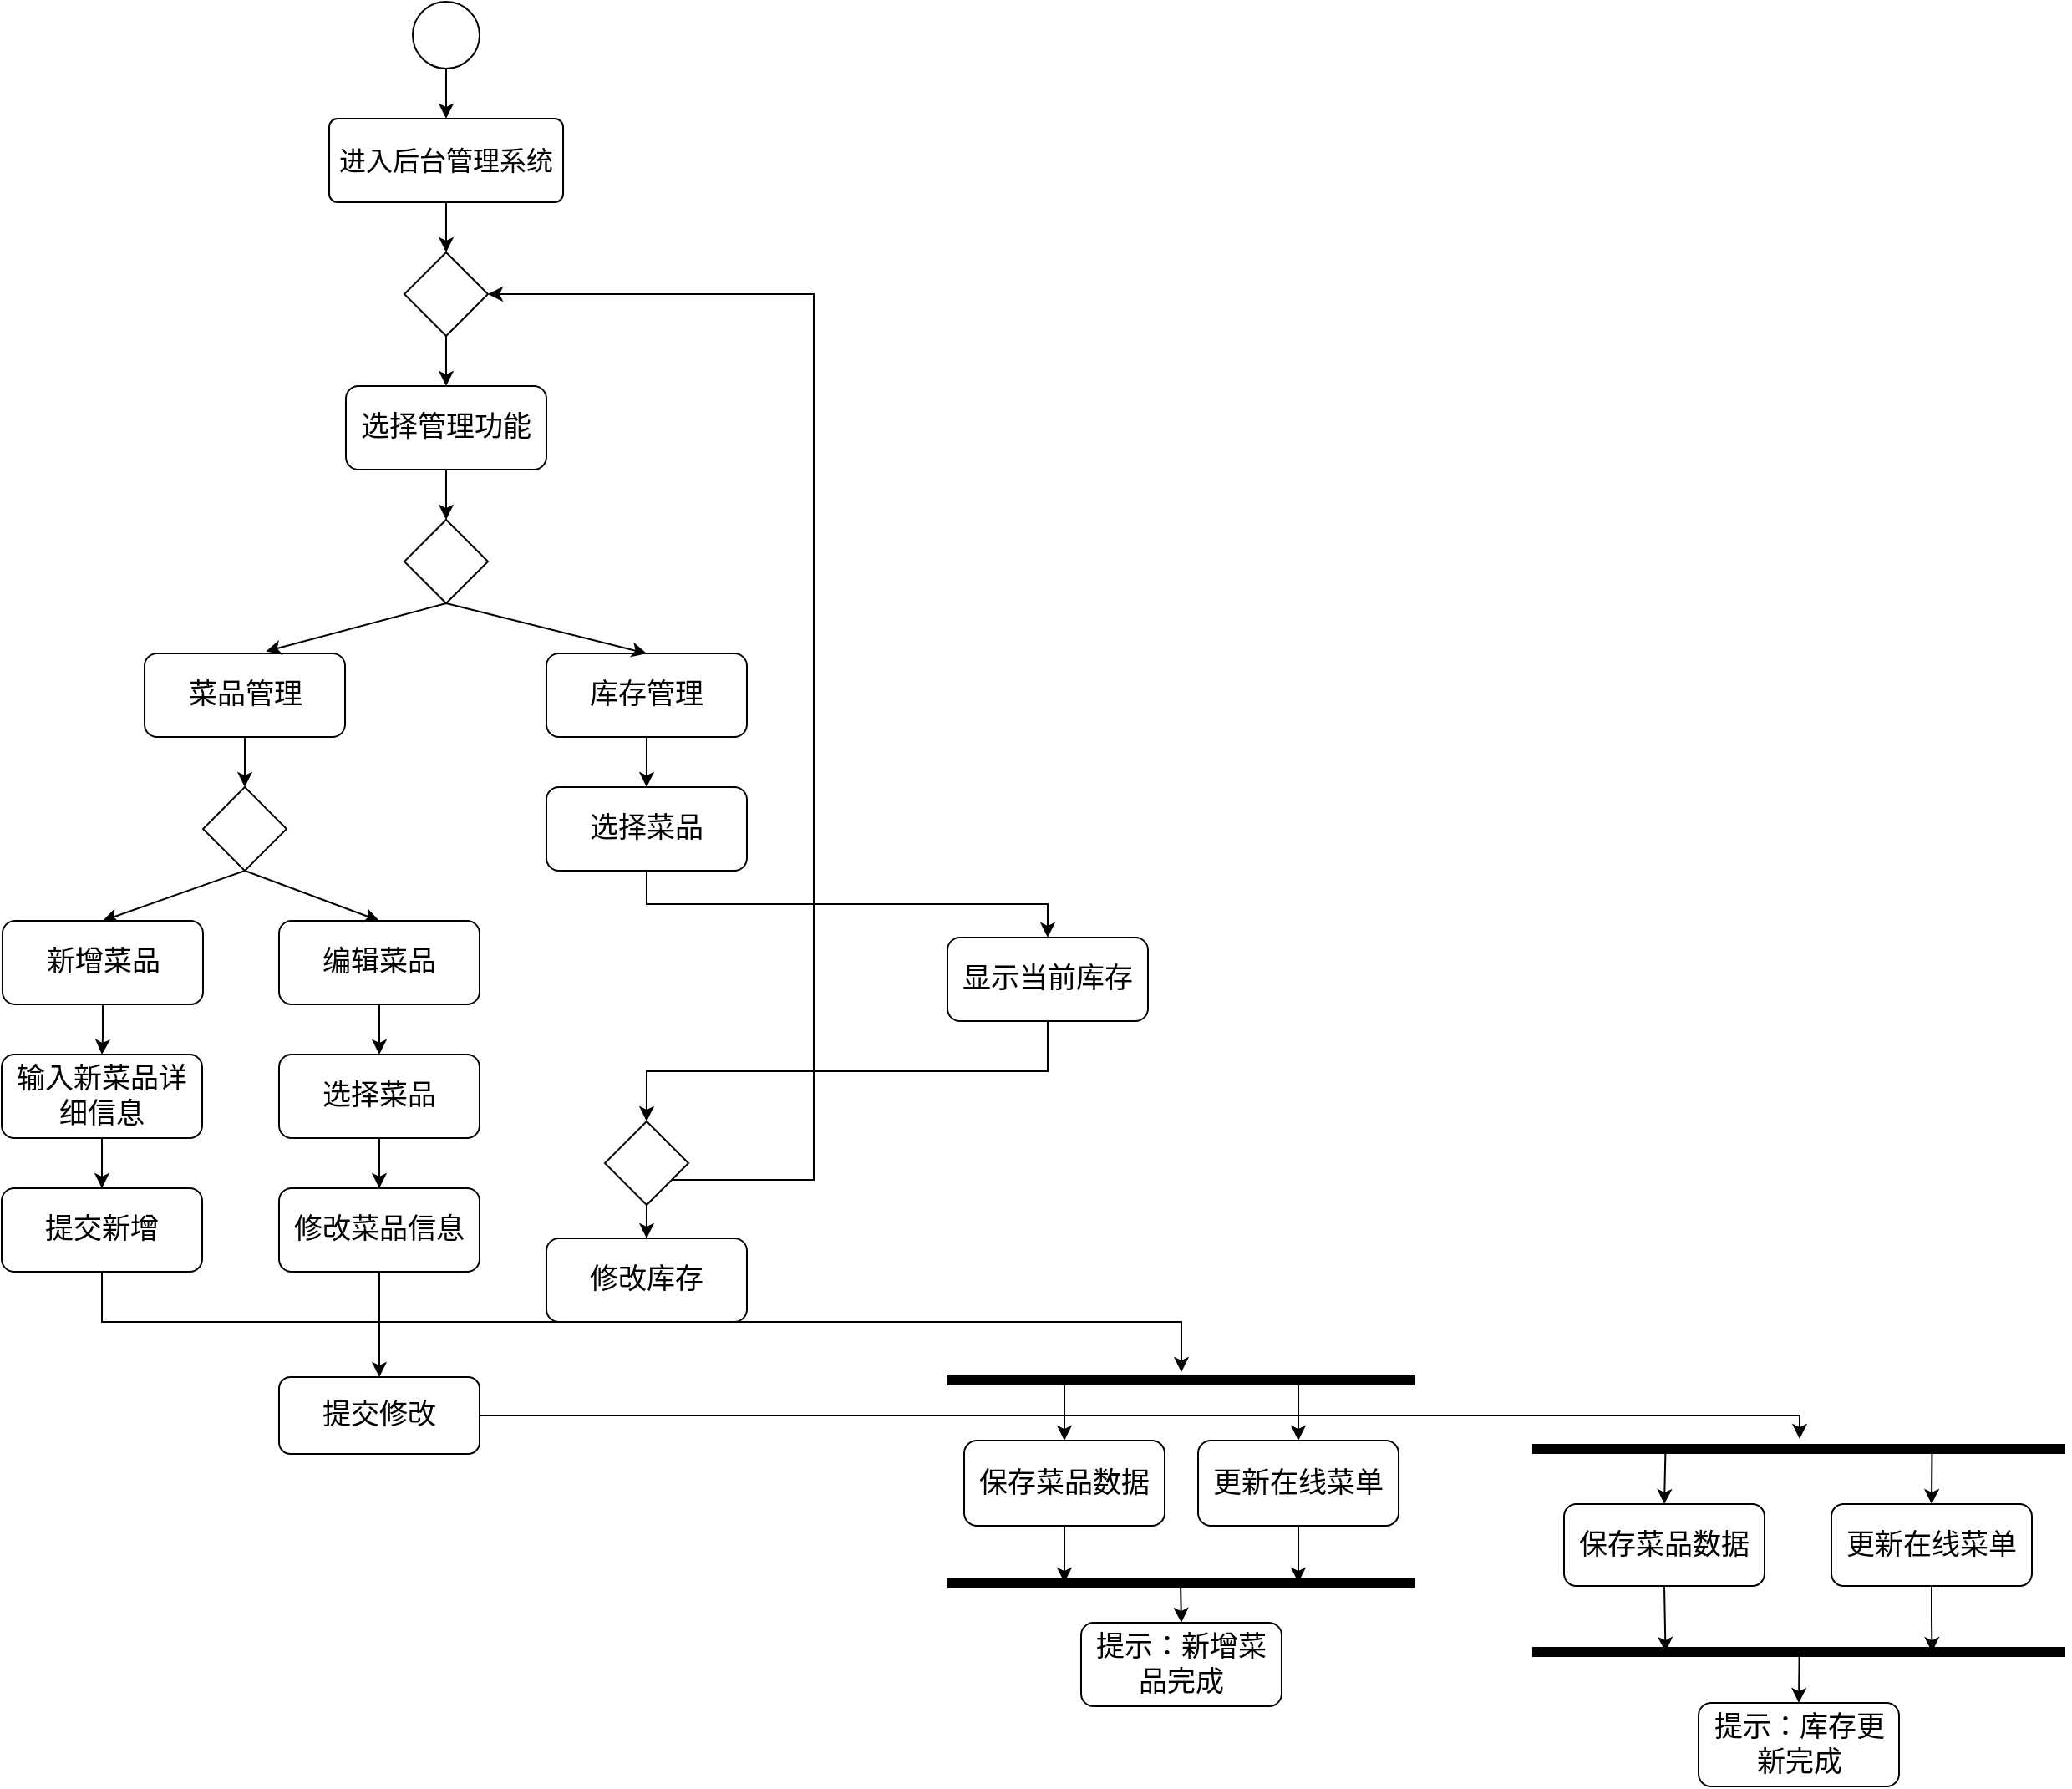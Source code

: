 <mxfile version="27.0.5">
  <diagram name="第 1 页" id="OfFDXcEh4mvgwOR_4sZM">
    <mxGraphModel dx="2781" dy="1094" grid="1" gridSize="10" guides="1" tooltips="1" connect="1" arrows="1" fold="1" page="1" pageScale="1" pageWidth="827" pageHeight="1169" math="0" shadow="0">
      <root>
        <mxCell id="0" />
        <mxCell id="1" parent="0" />
        <mxCell id="ZkD1P1Wt4bG5LlNcU552-23" style="edgeStyle=orthogonalEdgeStyle;rounded=0;orthogonalLoop=1;jettySize=auto;html=1;exitX=0.5;exitY=1;exitDx=0;exitDy=0;labelBackgroundColor=none;fontColor=default;" edge="1" parent="1" source="jzol34q8vQIkxrYHAkH4-21" target="wrpRZbD9yLnscSps5DgX-5">
          <mxGeometry relative="1" as="geometry" />
        </mxCell>
        <mxCell id="ZkD1P1Wt4bG5LlNcU552-22" style="edgeStyle=orthogonalEdgeStyle;rounded=0;orthogonalLoop=1;jettySize=auto;html=1;exitX=0.5;exitY=1;exitDx=0;exitDy=0;entryX=0.5;entryY=0;entryDx=0;entryDy=0;labelBackgroundColor=none;fontColor=default;" edge="1" parent="1" source="wrpRZbD9yLnscSps5DgX-1" target="ZkD1P1Wt4bG5LlNcU552-5">
          <mxGeometry relative="1" as="geometry" />
        </mxCell>
        <mxCell id="ZkD1P1Wt4bG5LlNcU552-24" style="edgeStyle=orthogonalEdgeStyle;rounded=0;orthogonalLoop=1;jettySize=auto;html=1;exitX=0.5;exitY=1;exitDx=0;exitDy=0;entryX=0.5;entryY=0;entryDx=0;entryDy=0;labelBackgroundColor=none;fontColor=default;" edge="1" parent="1" source="wrpRZbD9yLnscSps5DgX-5" target="ZkD1P1Wt4bG5LlNcU552-4">
          <mxGeometry relative="1" as="geometry" />
        </mxCell>
        <mxCell id="wrpRZbD9yLnscSps5DgX-5" value="输入新菜品详细信息" style="rounded=1;whiteSpace=wrap;html=1;fontSize=17;fontFamily=黑体;labelBackgroundColor=none;" parent="1" vertex="1">
          <mxGeometry x="-46" y="790" width="120" height="50" as="geometry" />
        </mxCell>
        <mxCell id="ZkD1P1Wt4bG5LlNcU552-37" style="edgeStyle=orthogonalEdgeStyle;rounded=0;orthogonalLoop=1;jettySize=auto;html=1;exitX=0.5;exitY=1;exitDx=0;exitDy=0;labelBackgroundColor=none;fontColor=default;" edge="1" parent="1" source="ZkD1P1Wt4bG5LlNcU552-4" target="ZkD1P1Wt4bG5LlNcU552-36">
          <mxGeometry relative="1" as="geometry" />
        </mxCell>
        <mxCell id="ZkD1P1Wt4bG5LlNcU552-4" value="提交新增" style="rounded=1;whiteSpace=wrap;html=1;fontSize=17;fontFamily=黑体;labelBackgroundColor=none;" vertex="1" parent="1">
          <mxGeometry x="-46" y="870" width="120" height="50" as="geometry" />
        </mxCell>
        <mxCell id="ZkD1P1Wt4bG5LlNcU552-25" style="edgeStyle=orthogonalEdgeStyle;rounded=0;orthogonalLoop=1;jettySize=auto;html=1;exitX=0.5;exitY=1;exitDx=0;exitDy=0;labelBackgroundColor=none;fontColor=default;" edge="1" parent="1" source="ZkD1P1Wt4bG5LlNcU552-5" target="ZkD1P1Wt4bG5LlNcU552-6">
          <mxGeometry relative="1" as="geometry" />
        </mxCell>
        <mxCell id="ZkD1P1Wt4bG5LlNcU552-5" value="选择菜品" style="rounded=1;whiteSpace=wrap;html=1;fontSize=17;fontFamily=黑体;labelBackgroundColor=none;" vertex="1" parent="1">
          <mxGeometry x="120" y="790" width="120" height="50" as="geometry" />
        </mxCell>
        <mxCell id="ZkD1P1Wt4bG5LlNcU552-26" style="edgeStyle=orthogonalEdgeStyle;rounded=0;orthogonalLoop=1;jettySize=auto;html=1;exitX=0.5;exitY=1;exitDx=0;exitDy=0;entryX=0.5;entryY=0;entryDx=0;entryDy=0;labelBackgroundColor=none;fontColor=default;" edge="1" parent="1" source="ZkD1P1Wt4bG5LlNcU552-6" target="ZkD1P1Wt4bG5LlNcU552-7">
          <mxGeometry relative="1" as="geometry" />
        </mxCell>
        <mxCell id="ZkD1P1Wt4bG5LlNcU552-6" value="修改菜品信息" style="rounded=1;whiteSpace=wrap;html=1;fontSize=17;fontFamily=黑体;labelBackgroundColor=none;" vertex="1" parent="1">
          <mxGeometry x="120" y="870" width="120" height="50" as="geometry" />
        </mxCell>
        <mxCell id="ZkD1P1Wt4bG5LlNcU552-7" value="提交修改" style="rounded=1;whiteSpace=wrap;html=1;fontSize=17;fontFamily=黑体;labelBackgroundColor=none;" vertex="1" parent="1">
          <mxGeometry x="120" y="983" width="120" height="46" as="geometry" />
        </mxCell>
        <mxCell id="ZkD1P1Wt4bG5LlNcU552-16" style="edgeStyle=orthogonalEdgeStyle;rounded=0;orthogonalLoop=1;jettySize=auto;html=1;exitX=0.5;exitY=1;exitDx=0;exitDy=0;labelBackgroundColor=none;fontColor=default;" edge="1" parent="1" source="ZkD1P1Wt4bG5LlNcU552-8" target="ZkD1P1Wt4bG5LlNcU552-14">
          <mxGeometry relative="1" as="geometry" />
        </mxCell>
        <mxCell id="ZkD1P1Wt4bG5LlNcU552-8" value="选择菜品" style="rounded=1;whiteSpace=wrap;html=1;fontSize=17;fontFamily=黑体;labelBackgroundColor=none;" vertex="1" parent="1">
          <mxGeometry x="280" y="630" width="120" height="50" as="geometry" />
        </mxCell>
        <mxCell id="ZkD1P1Wt4bG5LlNcU552-80" style="edgeStyle=orthogonalEdgeStyle;rounded=0;orthogonalLoop=1;jettySize=auto;html=1;exitX=0.5;exitY=1;exitDx=0;exitDy=0;labelBackgroundColor=none;fontColor=default;" edge="1" parent="1" source="ZkD1P1Wt4bG5LlNcU552-14" target="ZkD1P1Wt4bG5LlNcU552-15">
          <mxGeometry relative="1" as="geometry" />
        </mxCell>
        <mxCell id="ZkD1P1Wt4bG5LlNcU552-14" value="显示当前库存" style="rounded=1;whiteSpace=wrap;html=1;fontSize=17;fontFamily=黑体;labelBackgroundColor=none;" vertex="1" parent="1">
          <mxGeometry x="520" y="720" width="120" height="50" as="geometry" />
        </mxCell>
        <mxCell id="ZkD1P1Wt4bG5LlNcU552-81" style="edgeStyle=orthogonalEdgeStyle;rounded=0;orthogonalLoop=1;jettySize=auto;html=1;entryX=0.5;entryY=0;entryDx=0;entryDy=0;labelBackgroundColor=none;fontColor=default;" edge="1" parent="1" source="ZkD1P1Wt4bG5LlNcU552-15" target="ZkD1P1Wt4bG5LlNcU552-18">
          <mxGeometry relative="1" as="geometry" />
        </mxCell>
        <mxCell id="ZkD1P1Wt4bG5LlNcU552-82" style="edgeStyle=orthogonalEdgeStyle;rounded=0;orthogonalLoop=1;jettySize=auto;html=1;entryX=1;entryY=0.5;entryDx=0;entryDy=0;labelBackgroundColor=none;fontColor=default;" edge="1" parent="1" source="ZkD1P1Wt4bG5LlNcU552-15" target="ZkD1P1Wt4bG5LlNcU552-1">
          <mxGeometry relative="1" as="geometry">
            <Array as="points">
              <mxPoint x="440" y="865" />
              <mxPoint x="440" y="335" />
            </Array>
          </mxGeometry>
        </mxCell>
        <mxCell id="ZkD1P1Wt4bG5LlNcU552-15" value="" style="rhombus;whiteSpace=wrap;html=1;labelBackgroundColor=none;" vertex="1" parent="1">
          <mxGeometry x="315" y="830" width="50" height="50" as="geometry" />
        </mxCell>
        <mxCell id="ZkD1P1Wt4bG5LlNcU552-18" value="修改库存" style="rounded=1;whiteSpace=wrap;html=1;fontSize=17;fontFamily=黑体;labelBackgroundColor=none;" vertex="1" parent="1">
          <mxGeometry x="280" y="900" width="120" height="50" as="geometry" />
        </mxCell>
        <mxCell id="ZkD1P1Wt4bG5LlNcU552-40" style="edgeStyle=orthogonalEdgeStyle;rounded=0;orthogonalLoop=1;jettySize=auto;html=1;exitX=0.75;exitY=0.5;exitDx=0;exitDy=0;exitPerimeter=0;entryX=0.5;entryY=0;entryDx=0;entryDy=0;labelBackgroundColor=none;fontColor=default;" edge="1" parent="1" source="ZkD1P1Wt4bG5LlNcU552-30" target="ZkD1P1Wt4bG5LlNcU552-35">
          <mxGeometry relative="1" as="geometry" />
        </mxCell>
        <mxCell id="ZkD1P1Wt4bG5LlNcU552-41" style="edgeStyle=orthogonalEdgeStyle;rounded=0;orthogonalLoop=1;jettySize=auto;html=1;exitX=0.25;exitY=0.5;exitDx=0;exitDy=0;exitPerimeter=0;entryX=0.5;entryY=0;entryDx=0;entryDy=0;labelBackgroundColor=none;fontColor=default;" edge="1" parent="1" source="ZkD1P1Wt4bG5LlNcU552-30" target="ZkD1P1Wt4bG5LlNcU552-34">
          <mxGeometry relative="1" as="geometry" />
        </mxCell>
        <mxCell id="ZkD1P1Wt4bG5LlNcU552-30" value="" style="shape=line;html=1;strokeWidth=6;labelBackgroundColor=none;" vertex="1" parent="1">
          <mxGeometry x="870" y="1021" width="319" height="10" as="geometry" />
        </mxCell>
        <mxCell id="ZkD1P1Wt4bG5LlNcU552-34" value="保存菜品数据" style="rounded=1;whiteSpace=wrap;html=1;fontFamily=黑体;fontSize=17;labelBackgroundColor=none;" vertex="1" parent="1">
          <mxGeometry x="889" y="1059" width="120" height="49" as="geometry" />
        </mxCell>
        <mxCell id="ZkD1P1Wt4bG5LlNcU552-35" value="更新在线菜单" style="rounded=1;whiteSpace=wrap;html=1;fontSize=17;fontFamily=黑体;labelBackgroundColor=none;" vertex="1" parent="1">
          <mxGeometry x="1049" y="1059" width="120" height="49" as="geometry" />
        </mxCell>
        <mxCell id="ZkD1P1Wt4bG5LlNcU552-44" style="edgeStyle=orthogonalEdgeStyle;rounded=0;orthogonalLoop=1;jettySize=auto;html=1;exitX=0.25;exitY=0.5;exitDx=0;exitDy=0;exitPerimeter=0;labelBackgroundColor=none;fontColor=default;" edge="1" parent="1" source="ZkD1P1Wt4bG5LlNcU552-36" target="ZkD1P1Wt4bG5LlNcU552-42">
          <mxGeometry relative="1" as="geometry" />
        </mxCell>
        <mxCell id="ZkD1P1Wt4bG5LlNcU552-45" style="edgeStyle=orthogonalEdgeStyle;rounded=0;orthogonalLoop=1;jettySize=auto;html=1;exitX=0.75;exitY=0.5;exitDx=0;exitDy=0;exitPerimeter=0;entryX=0.5;entryY=0;entryDx=0;entryDy=0;labelBackgroundColor=none;fontColor=default;" edge="1" parent="1" source="ZkD1P1Wt4bG5LlNcU552-36" target="ZkD1P1Wt4bG5LlNcU552-43">
          <mxGeometry relative="1" as="geometry">
            <mxPoint x="710" y="1090" as="targetPoint" />
          </mxGeometry>
        </mxCell>
        <mxCell id="ZkD1P1Wt4bG5LlNcU552-36" value="" style="shape=line;html=1;strokeWidth=6;labelBackgroundColor=none;" vertex="1" parent="1">
          <mxGeometry x="520" y="980" width="280" height="10" as="geometry" />
        </mxCell>
        <mxCell id="ZkD1P1Wt4bG5LlNcU552-42" value="保存菜品数据" style="rounded=1;whiteSpace=wrap;html=1;fontSize=17;fontFamily=黑体;labelBackgroundColor=none;" vertex="1" parent="1">
          <mxGeometry x="530" y="1021" width="120" height="51" as="geometry" />
        </mxCell>
        <mxCell id="ZkD1P1Wt4bG5LlNcU552-43" value="更新在线菜单" style="rounded=1;whiteSpace=wrap;html=1;fontSize=17;fontFamily=黑体;labelBackgroundColor=none;" vertex="1" parent="1">
          <mxGeometry x="670" y="1021" width="120" height="51" as="geometry" />
        </mxCell>
        <mxCell id="ZkD1P1Wt4bG5LlNcU552-50" style="edgeStyle=orthogonalEdgeStyle;rounded=0;orthogonalLoop=1;jettySize=auto;html=1;entryX=0.5;entryY=0;entryDx=0;entryDy=0;exitX=0.498;exitY=0.212;exitDx=0;exitDy=0;exitPerimeter=0;labelBackgroundColor=none;fontColor=default;" edge="1" parent="1" source="ZkD1P1Wt4bG5LlNcU552-46" target="ZkD1P1Wt4bG5LlNcU552-49">
          <mxGeometry relative="1" as="geometry" />
        </mxCell>
        <mxCell id="ZkD1P1Wt4bG5LlNcU552-46" value="" style="shape=line;html=1;strokeWidth=6;labelBackgroundColor=none;" vertex="1" parent="1">
          <mxGeometry x="520" y="1101" width="280" height="10" as="geometry" />
        </mxCell>
        <mxCell id="ZkD1P1Wt4bG5LlNcU552-47" style="edgeStyle=orthogonalEdgeStyle;rounded=0;orthogonalLoop=1;jettySize=auto;html=1;exitX=0.5;exitY=1;exitDx=0;exitDy=0;entryX=0.25;entryY=0.5;entryDx=0;entryDy=0;entryPerimeter=0;labelBackgroundColor=none;fontColor=default;" edge="1" parent="1" source="ZkD1P1Wt4bG5LlNcU552-42" target="ZkD1P1Wt4bG5LlNcU552-46">
          <mxGeometry relative="1" as="geometry" />
        </mxCell>
        <mxCell id="ZkD1P1Wt4bG5LlNcU552-48" style="edgeStyle=orthogonalEdgeStyle;rounded=0;orthogonalLoop=1;jettySize=auto;html=1;exitX=0.5;exitY=1;exitDx=0;exitDy=0;entryX=0.75;entryY=0.5;entryDx=0;entryDy=0;entryPerimeter=0;labelBackgroundColor=none;fontColor=default;" edge="1" parent="1" source="ZkD1P1Wt4bG5LlNcU552-43" target="ZkD1P1Wt4bG5LlNcU552-46">
          <mxGeometry relative="1" as="geometry">
            <mxPoint x="710" y="1101" as="sourcePoint" />
          </mxGeometry>
        </mxCell>
        <mxCell id="ZkD1P1Wt4bG5LlNcU552-49" value="提示：新增菜品完成" style="rounded=1;whiteSpace=wrap;html=1;fontSize=17;fontFamily=黑体;labelBackgroundColor=none;" vertex="1" parent="1">
          <mxGeometry x="600" y="1130" width="120" height="50" as="geometry" />
        </mxCell>
        <mxCell id="ZkD1P1Wt4bG5LlNcU552-51" value="提示：库存更新&lt;span style=&quot;background-color: transparent; color: light-dark(rgb(0, 0, 0), rgb(255, 255, 255));&quot;&gt;完成&lt;/span&gt;" style="rounded=1;whiteSpace=wrap;html=1;fontSize=17;fontFamily=黑体;labelBackgroundColor=none;" vertex="1" parent="1">
          <mxGeometry x="969.5" y="1178" width="120" height="50" as="geometry" />
        </mxCell>
        <mxCell id="ZkD1P1Wt4bG5LlNcU552-77" style="edgeStyle=orthogonalEdgeStyle;rounded=0;orthogonalLoop=1;jettySize=auto;html=1;entryX=0.5;entryY=0;entryDx=0;entryDy=0;labelBackgroundColor=none;fontColor=default;" edge="1" parent="1" source="jzol34q8vQIkxrYHAkH4-4" target="ZkD1P1Wt4bG5LlNcU552-1">
          <mxGeometry relative="1" as="geometry" />
        </mxCell>
        <mxCell id="jzol34q8vQIkxrYHAkH4-4" value="&lt;font style=&quot;vertical-align: inherit;&quot;&gt;&lt;font style=&quot;vertical-align: inherit; font-size: 16px;&quot;&gt;进入后台管理系统&lt;/font&gt;&lt;/font&gt;" style="html=1;align=center;verticalAlign=middle;rounded=1;absoluteArcSize=1;arcSize=10;dashed=0;whiteSpace=wrap;labelBackgroundColor=none;" parent="1" vertex="1">
          <mxGeometry x="150" y="230" width="140" height="50" as="geometry" />
        </mxCell>
        <mxCell id="ZkD1P1Wt4bG5LlNcU552-1" value="" style="rhombus;whiteSpace=wrap;html=1;labelBackgroundColor=none;" vertex="1" parent="1">
          <mxGeometry x="195" y="310" width="50" height="50" as="geometry" />
        </mxCell>
        <mxCell id="ZkD1P1Wt4bG5LlNcU552-73" style="edgeStyle=orthogonalEdgeStyle;rounded=0;orthogonalLoop=1;jettySize=auto;html=1;exitX=0.5;exitY=1;exitDx=0;exitDy=0;labelBackgroundColor=none;fontColor=default;" edge="1" parent="1" source="jzol34q8vQIkxrYHAkH4-8" target="jzol34q8vQIkxrYHAkH4-11">
          <mxGeometry relative="1" as="geometry" />
        </mxCell>
        <mxCell id="jzol34q8vQIkxrYHAkH4-8" value="&lt;font face=&quot;黑体&quot; style=&quot;font-size: 17px;&quot;&gt;选择管理功能&lt;/font&gt;" style="rounded=1;whiteSpace=wrap;html=1;labelBackgroundColor=none;" parent="1" vertex="1">
          <mxGeometry x="160" y="390" width="120" height="50" as="geometry" />
        </mxCell>
        <mxCell id="ZkD1P1Wt4bG5LlNcU552-2" style="edgeStyle=orthogonalEdgeStyle;rounded=0;orthogonalLoop=1;jettySize=auto;html=1;entryX=0.5;entryY=0;entryDx=0;entryDy=0;labelBackgroundColor=none;fontColor=default;" edge="1" parent="1" source="ZkD1P1Wt4bG5LlNcU552-1" target="jzol34q8vQIkxrYHAkH4-8">
          <mxGeometry relative="1" as="geometry" />
        </mxCell>
        <mxCell id="jzol34q8vQIkxrYHAkH4-11" value="" style="rhombus;whiteSpace=wrap;html=1;labelBackgroundColor=none;" parent="1" vertex="1">
          <mxGeometry x="195" y="470" width="50" height="50" as="geometry" />
        </mxCell>
        <mxCell id="jzol34q8vQIkxrYHAkH4-13" value="&lt;font style=&quot;vertical-align: inherit;&quot;&gt;&lt;font face=&quot;黑体&quot; style=&quot;vertical-align: inherit; font-size: 17px;&quot;&gt;菜品管理&lt;/font&gt;&lt;/font&gt;" style="rounded=1;whiteSpace=wrap;html=1;labelBackgroundColor=none;" parent="1" vertex="1">
          <mxGeometry x="39.5" y="550" width="120" height="50" as="geometry" />
        </mxCell>
        <mxCell id="jzol34q8vQIkxrYHAkH4-16" style="rounded=0;orthogonalLoop=1;jettySize=auto;html=1;exitX=0.5;exitY=1;exitDx=0;exitDy=0;entryX=0.606;entryY=-0.024;entryDx=0;entryDy=0;entryPerimeter=0;labelBackgroundColor=none;fontColor=default;" parent="1" source="jzol34q8vQIkxrYHAkH4-11" target="jzol34q8vQIkxrYHAkH4-13" edge="1">
          <mxGeometry relative="1" as="geometry" />
        </mxCell>
        <mxCell id="ZkD1P1Wt4bG5LlNcU552-78" style="edgeStyle=orthogonalEdgeStyle;rounded=0;orthogonalLoop=1;jettySize=auto;html=1;entryX=0.5;entryY=0;entryDx=0;entryDy=0;labelBackgroundColor=none;fontColor=default;" edge="1" parent="1" source="jzol34q8vQIkxrYHAkH4-14" target="ZkD1P1Wt4bG5LlNcU552-8">
          <mxGeometry relative="1" as="geometry" />
        </mxCell>
        <mxCell id="jzol34q8vQIkxrYHAkH4-14" value="&lt;font style=&quot;vertical-align: inherit;&quot;&gt;&lt;font style=&quot;vertical-align: inherit;&quot;&gt;&lt;font style=&quot;vertical-align: inherit;&quot;&gt;&lt;font face=&quot;黑体&quot; style=&quot;vertical-align: inherit; font-size: 17px;&quot;&gt;库存管理&lt;/font&gt;&lt;/font&gt;&lt;/font&gt;&lt;/font&gt;" style="rounded=1;whiteSpace=wrap;html=1;labelBackgroundColor=none;" parent="1" vertex="1">
          <mxGeometry x="280" y="550" width="120" height="50" as="geometry" />
        </mxCell>
        <mxCell id="jzol34q8vQIkxrYHAkH4-17" style="rounded=0;orthogonalLoop=1;jettySize=auto;html=1;exitX=0.5;exitY=1;exitDx=0;exitDy=0;entryX=0.5;entryY=0;entryDx=0;entryDy=0;labelBackgroundColor=none;fontColor=default;" parent="1" source="jzol34q8vQIkxrYHAkH4-11" target="jzol34q8vQIkxrYHAkH4-14" edge="1">
          <mxGeometry relative="1" as="geometry" />
        </mxCell>
        <mxCell id="jzol34q8vQIkxrYHAkH4-19" value="" style="rhombus;whiteSpace=wrap;html=1;labelBackgroundColor=none;" parent="1" vertex="1">
          <mxGeometry x="74.5" y="630" width="50" height="50" as="geometry" />
        </mxCell>
        <mxCell id="jzol34q8vQIkxrYHAkH4-20" style="edgeStyle=orthogonalEdgeStyle;rounded=0;orthogonalLoop=1;jettySize=auto;html=1;entryX=0.5;entryY=0;entryDx=0;entryDy=0;labelBackgroundColor=none;fontColor=default;" parent="1" source="jzol34q8vQIkxrYHAkH4-13" target="jzol34q8vQIkxrYHAkH4-19" edge="1">
          <mxGeometry relative="1" as="geometry" />
        </mxCell>
        <mxCell id="wrpRZbD9yLnscSps5DgX-3" style="rounded=0;orthogonalLoop=1;jettySize=auto;html=1;entryX=0.5;entryY=0;entryDx=0;entryDy=0;exitX=0.5;exitY=1;exitDx=0;exitDy=0;labelBackgroundColor=none;fontColor=default;" parent="1" source="jzol34q8vQIkxrYHAkH4-19" target="jzol34q8vQIkxrYHAkH4-21" edge="1">
          <mxGeometry relative="1" as="geometry">
            <mxPoint x="60" y="720" as="targetPoint" />
          </mxGeometry>
        </mxCell>
        <mxCell id="wrpRZbD9yLnscSps5DgX-1" value="编辑&lt;span style=&quot;background-color: transparent; color: light-dark(rgb(0, 0, 0), rgb(255, 255, 255));&quot;&gt;菜品&lt;/span&gt;" style="rounded=1;whiteSpace=wrap;html=1;fontSize=17;fontFamily=黑体;labelBackgroundColor=none;" parent="1" vertex="1">
          <mxGeometry x="120" y="710" width="120" height="50" as="geometry" />
        </mxCell>
        <mxCell id="wrpRZbD9yLnscSps5DgX-2" style="rounded=0;orthogonalLoop=1;jettySize=auto;html=1;exitX=0.5;exitY=1;exitDx=0;exitDy=0;entryX=0.5;entryY=0;entryDx=0;entryDy=0;labelBackgroundColor=none;fontColor=default;" parent="1" source="jzol34q8vQIkxrYHAkH4-19" target="wrpRZbD9yLnscSps5DgX-1" edge="1">
          <mxGeometry relative="1" as="geometry" />
        </mxCell>
        <mxCell id="jzol34q8vQIkxrYHAkH4-21" value="&lt;font style=&quot;font-size: 17px;&quot; face=&quot;黑体&quot;&gt;新增菜品&lt;/font&gt;" style="rounded=1;whiteSpace=wrap;html=1;labelBackgroundColor=none;" parent="1" vertex="1">
          <mxGeometry x="-45.5" y="710" width="120" height="50" as="geometry" />
        </mxCell>
        <mxCell id="ZkD1P1Wt4bG5LlNcU552-75" style="edgeStyle=orthogonalEdgeStyle;rounded=0;orthogonalLoop=1;jettySize=auto;html=1;labelBackgroundColor=none;fontColor=default;" edge="1" parent="1" source="ZkD1P1Wt4bG5LlNcU552-74" target="jzol34q8vQIkxrYHAkH4-4">
          <mxGeometry relative="1" as="geometry" />
        </mxCell>
        <mxCell id="ZkD1P1Wt4bG5LlNcU552-74" value="" style="ellipse;html=1;labelBackgroundColor=none;" vertex="1" parent="1">
          <mxGeometry x="200" y="160" width="40" height="40" as="geometry" />
        </mxCell>
        <mxCell id="ZkD1P1Wt4bG5LlNcU552-83" style="edgeStyle=orthogonalEdgeStyle;rounded=0;orthogonalLoop=1;jettySize=auto;html=1;labelBackgroundColor=none;fontColor=default;" edge="1" parent="1" source="ZkD1P1Wt4bG5LlNcU552-7">
          <mxGeometry relative="1" as="geometry">
            <mxPoint x="1030" y="1020" as="targetPoint" />
            <Array as="points">
              <mxPoint x="1030" y="1006" />
            </Array>
          </mxGeometry>
        </mxCell>
        <mxCell id="ZkD1P1Wt4bG5LlNcU552-88" style="edgeStyle=orthogonalEdgeStyle;rounded=0;orthogonalLoop=1;jettySize=auto;html=1;entryX=0.5;entryY=0;entryDx=0;entryDy=0;exitX=0.501;exitY=0.537;exitDx=0;exitDy=0;exitPerimeter=0;labelBackgroundColor=none;fontColor=default;" edge="1" parent="1" source="ZkD1P1Wt4bG5LlNcU552-84" target="ZkD1P1Wt4bG5LlNcU552-51">
          <mxGeometry relative="1" as="geometry" />
        </mxCell>
        <mxCell id="ZkD1P1Wt4bG5LlNcU552-84" value="" style="shape=line;html=1;strokeWidth=6;labelBackgroundColor=none;" vertex="1" parent="1">
          <mxGeometry x="870" y="1137" width="319" height="21" as="geometry" />
        </mxCell>
        <mxCell id="ZkD1P1Wt4bG5LlNcU552-86" style="edgeStyle=orthogonalEdgeStyle;rounded=0;orthogonalLoop=1;jettySize=auto;html=1;entryX=0.75;entryY=0.5;entryDx=0;entryDy=0;entryPerimeter=0;labelBackgroundColor=none;fontColor=default;" edge="1" parent="1" source="ZkD1P1Wt4bG5LlNcU552-35" target="ZkD1P1Wt4bG5LlNcU552-84">
          <mxGeometry relative="1" as="geometry" />
        </mxCell>
        <mxCell id="ZkD1P1Wt4bG5LlNcU552-87" style="edgeStyle=orthogonalEdgeStyle;rounded=0;orthogonalLoop=1;jettySize=auto;html=1;exitX=0.5;exitY=1;exitDx=0;exitDy=0;entryX=0.25;entryY=0.5;entryDx=0;entryDy=0;entryPerimeter=0;labelBackgroundColor=none;fontColor=default;" edge="1" parent="1" source="ZkD1P1Wt4bG5LlNcU552-34" target="ZkD1P1Wt4bG5LlNcU552-84">
          <mxGeometry relative="1" as="geometry" />
        </mxCell>
      </root>
    </mxGraphModel>
  </diagram>
</mxfile>
